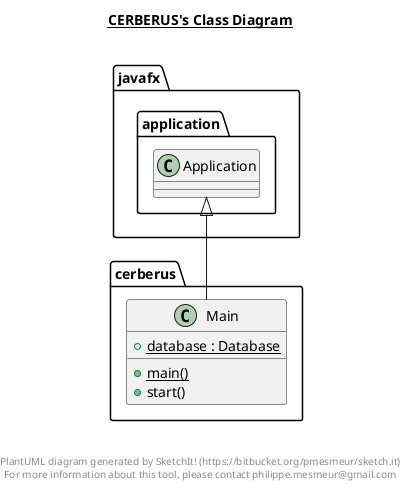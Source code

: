 @startuml

title __CERBERUS's Class Diagram__\n

  namespace cerberus {
    class cerberus.Main {
        {static} + database : Database
        {static} + main()
        + start()
    }
  }
  

  cerberus.Main -up-|> javafx.application.Application


right footer


PlantUML diagram generated by SketchIt! (https://bitbucket.org/pmesmeur/sketch.it)
For more information about this tool, please contact philippe.mesmeur@gmail.com
endfooter

@enduml
